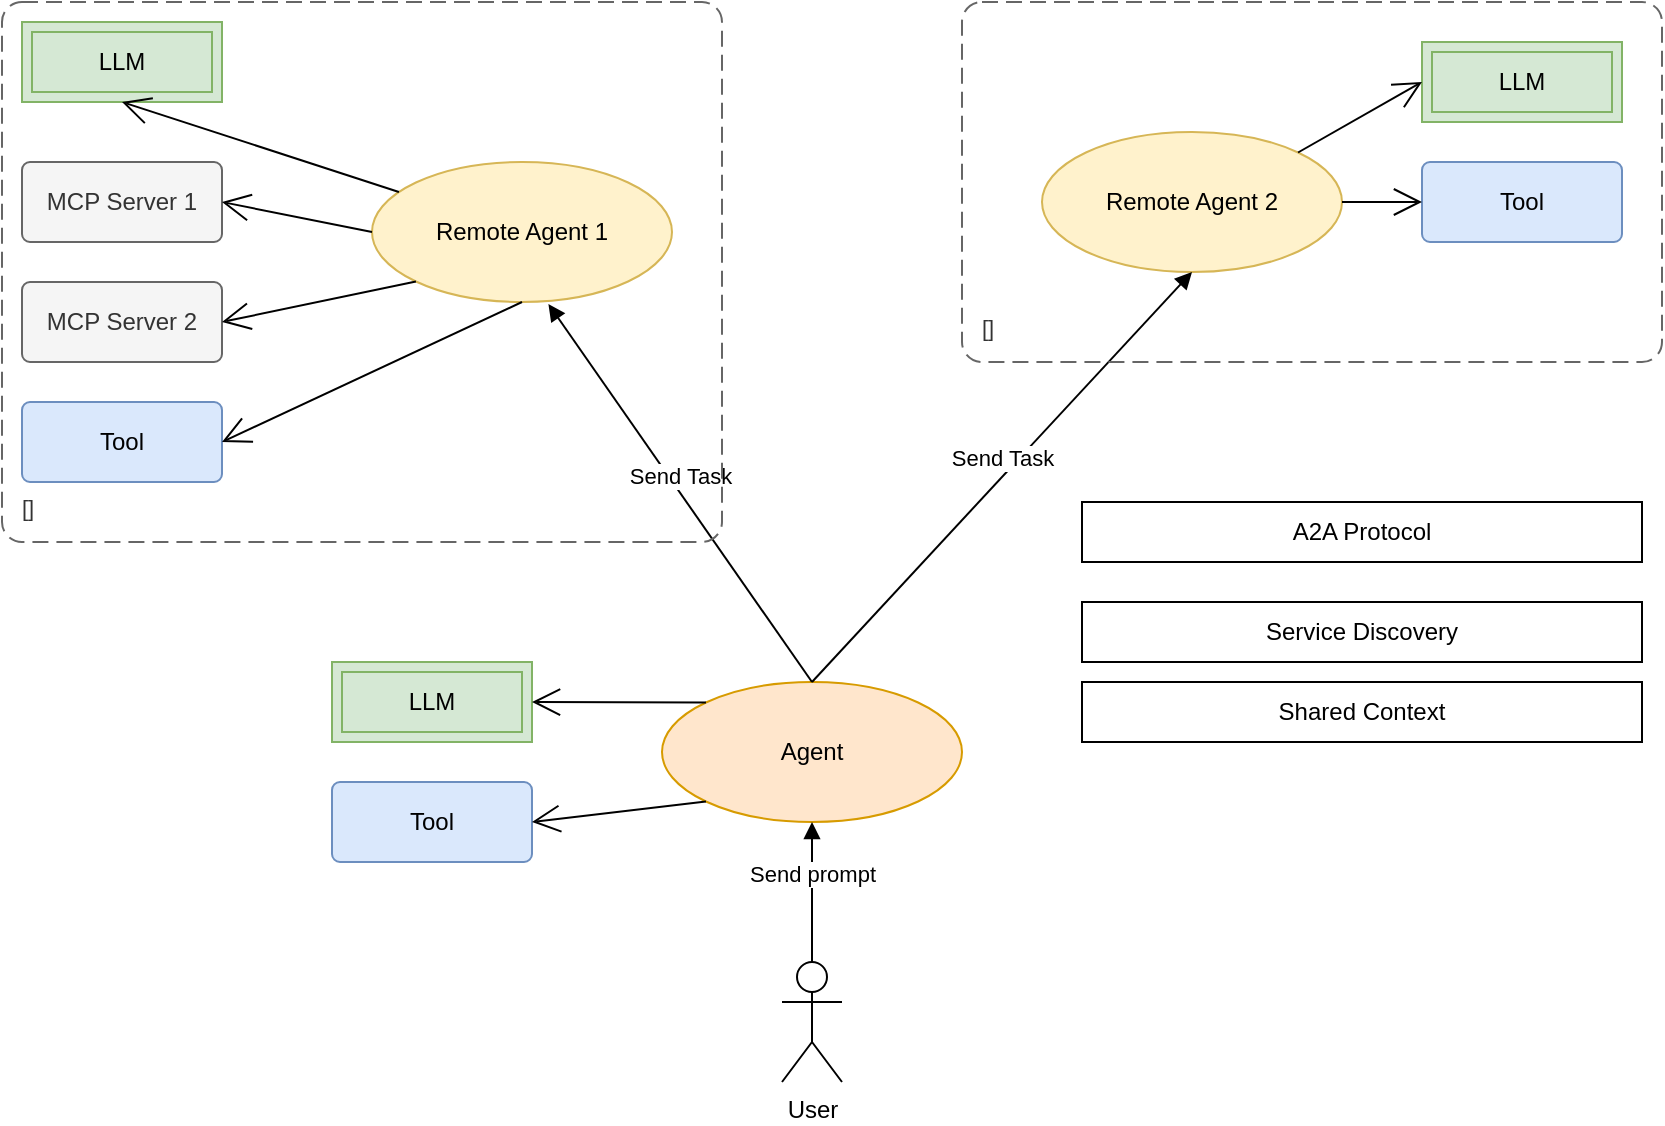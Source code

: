 <mxfile version="27.0.9">
  <diagram name="Page-1" id="sVtQ9aYLhCr3-7WeCLlW">
    <mxGraphModel dx="1554" dy="962" grid="1" gridSize="10" guides="1" tooltips="1" connect="1" arrows="1" fold="1" page="1" pageScale="1" pageWidth="850" pageHeight="1100" math="0" shadow="0">
      <root>
        <mxCell id="0" />
        <mxCell id="1" parent="0" />
        <mxCell id="KZR-plw28QENQzMyMbjq-1" value="Remote Agent 1" style="ellipse;whiteSpace=wrap;html=1;align=center;fillColor=#fff2cc;strokeColor=#d6b656;" vertex="1" parent="1">
          <mxGeometry x="195" y="120" width="150" height="70" as="geometry" />
        </mxCell>
        <mxCell id="KZR-plw28QENQzMyMbjq-3" value="LLM" style="shape=ext;margin=3;double=1;whiteSpace=wrap;html=1;align=center;fillColor=#d5e8d4;strokeColor=#82b366;" vertex="1" parent="1">
          <mxGeometry x="20" y="50" width="100" height="40" as="geometry" />
        </mxCell>
        <mxCell id="KZR-plw28QENQzMyMbjq-4" value="LLM" style="shape=ext;margin=3;double=1;whiteSpace=wrap;html=1;align=center;fillColor=#d5e8d4;strokeColor=#82b366;" vertex="1" parent="1">
          <mxGeometry x="720" y="60" width="100" height="40" as="geometry" />
        </mxCell>
        <mxCell id="KZR-plw28QENQzMyMbjq-5" value="MCP Server 2" style="rounded=1;arcSize=10;whiteSpace=wrap;html=1;align=center;fillColor=#f5f5f5;fontColor=#333333;strokeColor=#666666;" vertex="1" parent="1">
          <mxGeometry x="20" y="180" width="100" height="40" as="geometry" />
        </mxCell>
        <mxCell id="KZR-plw28QENQzMyMbjq-6" value="Tool" style="rounded=1;arcSize=10;whiteSpace=wrap;html=1;align=center;fillColor=#dae8fc;strokeColor=#6c8ebf;" vertex="1" parent="1">
          <mxGeometry x="20" y="240" width="100" height="40" as="geometry" />
        </mxCell>
        <mxCell id="KZR-plw28QENQzMyMbjq-7" value="MCP Server 1" style="rounded=1;arcSize=10;whiteSpace=wrap;html=1;align=center;fillColor=#f5f5f5;fontColor=#333333;strokeColor=#666666;" vertex="1" parent="1">
          <mxGeometry x="20" y="120" width="100" height="40" as="geometry" />
        </mxCell>
        <mxCell id="KZR-plw28QENQzMyMbjq-8" value="Tool" style="rounded=1;arcSize=10;whiteSpace=wrap;html=1;align=center;fillColor=#dae8fc;strokeColor=#6c8ebf;" vertex="1" parent="1">
          <mxGeometry x="720" y="120" width="100" height="40" as="geometry" />
        </mxCell>
        <mxCell id="KZR-plw28QENQzMyMbjq-9" value="Remote Agent 2" style="ellipse;whiteSpace=wrap;html=1;align=center;fillColor=#fff2cc;strokeColor=#d6b656;" vertex="1" parent="1">
          <mxGeometry x="530" y="105" width="150" height="70" as="geometry" />
        </mxCell>
        <mxCell id="KZR-plw28QENQzMyMbjq-10" value="Agent" style="ellipse;whiteSpace=wrap;html=1;align=center;fillColor=#ffe6cc;strokeColor=#d79b00;" vertex="1" parent="1">
          <mxGeometry x="340" y="380" width="150" height="70" as="geometry" />
        </mxCell>
        <mxCell id="KZR-plw28QENQzMyMbjq-11" value="LLM" style="shape=ext;margin=3;double=1;whiteSpace=wrap;html=1;align=center;fillColor=#d5e8d4;strokeColor=#82b366;" vertex="1" parent="1">
          <mxGeometry x="175" y="370" width="100" height="40" as="geometry" />
        </mxCell>
        <mxCell id="KZR-plw28QENQzMyMbjq-12" value="Tool" style="rounded=1;arcSize=10;whiteSpace=wrap;html=1;align=center;fillColor=#dae8fc;strokeColor=#6c8ebf;" vertex="1" parent="1">
          <mxGeometry x="175" y="430" width="100" height="40" as="geometry" />
        </mxCell>
        <mxCell id="KZR-plw28QENQzMyMbjq-14" value="User" style="shape=umlActor;verticalLabelPosition=bottom;verticalAlign=top;html=1;" vertex="1" parent="1">
          <mxGeometry x="400" y="520" width="30" height="60" as="geometry" />
        </mxCell>
        <mxCell id="KZR-plw28QENQzMyMbjq-15" value="Send prompt" style="html=1;verticalAlign=bottom;endArrow=block;curved=0;rounded=0;entryX=0.5;entryY=1;entryDx=0;entryDy=0;exitX=0.5;exitY=0;exitDx=0;exitDy=0;exitPerimeter=0;" edge="1" parent="1" source="KZR-plw28QENQzMyMbjq-14" target="KZR-plw28QENQzMyMbjq-10">
          <mxGeometry width="80" relative="1" as="geometry">
            <mxPoint x="355" y="580" as="sourcePoint" />
            <mxPoint x="435" y="580" as="targetPoint" />
          </mxGeometry>
        </mxCell>
        <mxCell id="KZR-plw28QENQzMyMbjq-17" value="" style="endArrow=open;endFill=1;endSize=12;html=1;rounded=0;entryX=0.5;entryY=1;entryDx=0;entryDy=0;" edge="1" parent="1" source="KZR-plw28QENQzMyMbjq-1" target="KZR-plw28QENQzMyMbjq-3">
          <mxGeometry width="160" relative="1" as="geometry">
            <mxPoint x="300" y="320" as="sourcePoint" />
            <mxPoint x="460" y="320" as="targetPoint" />
          </mxGeometry>
        </mxCell>
        <mxCell id="KZR-plw28QENQzMyMbjq-18" value="" style="endArrow=open;endFill=1;endSize=12;html=1;rounded=0;entryX=1;entryY=0.5;entryDx=0;entryDy=0;exitX=0;exitY=0.5;exitDx=0;exitDy=0;" edge="1" parent="1" source="KZR-plw28QENQzMyMbjq-1" target="KZR-plw28QENQzMyMbjq-7">
          <mxGeometry width="160" relative="1" as="geometry">
            <mxPoint x="482" y="363" as="sourcePoint" />
            <mxPoint x="340" y="310" as="targetPoint" />
          </mxGeometry>
        </mxCell>
        <mxCell id="KZR-plw28QENQzMyMbjq-19" value="" style="endArrow=open;endFill=1;endSize=12;html=1;rounded=0;entryX=1;entryY=0.5;entryDx=0;entryDy=0;exitX=0;exitY=1;exitDx=0;exitDy=0;" edge="1" parent="1" source="KZR-plw28QENQzMyMbjq-1" target="KZR-plw28QENQzMyMbjq-5">
          <mxGeometry width="160" relative="1" as="geometry">
            <mxPoint x="592" y="343" as="sourcePoint" />
            <mxPoint x="450" y="290" as="targetPoint" />
          </mxGeometry>
        </mxCell>
        <mxCell id="KZR-plw28QENQzMyMbjq-20" value="" style="endArrow=open;endFill=1;endSize=12;html=1;rounded=0;entryX=1;entryY=0.5;entryDx=0;entryDy=0;exitX=0.5;exitY=1;exitDx=0;exitDy=0;" edge="1" parent="1" source="KZR-plw28QENQzMyMbjq-1" target="KZR-plw28QENQzMyMbjq-6">
          <mxGeometry width="160" relative="1" as="geometry">
            <mxPoint x="612" y="313" as="sourcePoint" />
            <mxPoint x="470" y="260" as="targetPoint" />
          </mxGeometry>
        </mxCell>
        <mxCell id="KZR-plw28QENQzMyMbjq-21" value="" style="endArrow=open;endFill=1;endSize=12;html=1;rounded=0;entryX=1;entryY=0.5;entryDx=0;entryDy=0;exitX=0;exitY=0;exitDx=0;exitDy=0;" edge="1" parent="1" source="KZR-plw28QENQzMyMbjq-10" target="KZR-plw28QENQzMyMbjq-11">
          <mxGeometry width="160" relative="1" as="geometry">
            <mxPoint x="662" y="423" as="sourcePoint" />
            <mxPoint x="520" y="370" as="targetPoint" />
          </mxGeometry>
        </mxCell>
        <mxCell id="KZR-plw28QENQzMyMbjq-22" value="" style="endArrow=open;endFill=1;endSize=12;html=1;rounded=0;entryX=1;entryY=0.5;entryDx=0;entryDy=0;exitX=0;exitY=1;exitDx=0;exitDy=0;" edge="1" parent="1" source="KZR-plw28QENQzMyMbjq-10" target="KZR-plw28QENQzMyMbjq-12">
          <mxGeometry width="160" relative="1" as="geometry">
            <mxPoint x="422" y="613" as="sourcePoint" />
            <mxPoint x="280" y="560" as="targetPoint" />
          </mxGeometry>
        </mxCell>
        <mxCell id="KZR-plw28QENQzMyMbjq-23" value="" style="endArrow=open;endFill=1;endSize=12;html=1;rounded=0;entryX=0;entryY=0.5;entryDx=0;entryDy=0;exitX=1;exitY=0;exitDx=0;exitDy=0;" edge="1" parent="1" source="KZR-plw28QENQzMyMbjq-9" target="KZR-plw28QENQzMyMbjq-4">
          <mxGeometry width="160" relative="1" as="geometry">
            <mxPoint x="300" y="320" as="sourcePoint" />
            <mxPoint x="460" y="320" as="targetPoint" />
          </mxGeometry>
        </mxCell>
        <mxCell id="KZR-plw28QENQzMyMbjq-24" value="" style="endArrow=open;endFill=1;endSize=12;html=1;rounded=0;entryX=0;entryY=0.5;entryDx=0;entryDy=0;exitX=1;exitY=0.5;exitDx=0;exitDy=0;" edge="1" parent="1" source="KZR-plw28QENQzMyMbjq-9" target="KZR-plw28QENQzMyMbjq-8">
          <mxGeometry width="160" relative="1" as="geometry">
            <mxPoint x="872" y="493" as="sourcePoint" />
            <mxPoint x="730" y="440" as="targetPoint" />
          </mxGeometry>
        </mxCell>
        <mxCell id="KZR-plw28QENQzMyMbjq-25" value="Send Task" style="html=1;verticalAlign=bottom;endArrow=block;curved=0;rounded=0;entryX=0.588;entryY=1.014;entryDx=0;entryDy=0;entryPerimeter=0;exitX=0.5;exitY=0;exitDx=0;exitDy=0;" edge="1" parent="1" source="KZR-plw28QENQzMyMbjq-10" target="KZR-plw28QENQzMyMbjq-1">
          <mxGeometry width="80" relative="1" as="geometry">
            <mxPoint x="340" y="320" as="sourcePoint" />
            <mxPoint x="420" y="320" as="targetPoint" />
          </mxGeometry>
        </mxCell>
        <mxCell id="KZR-plw28QENQzMyMbjq-26" value="Send Task" style="html=1;verticalAlign=bottom;endArrow=block;curved=0;rounded=0;entryX=0.5;entryY=1;entryDx=0;entryDy=0;exitX=0.5;exitY=0;exitDx=0;exitDy=0;" edge="1" parent="1" source="KZR-plw28QENQzMyMbjq-10" target="KZR-plw28QENQzMyMbjq-9">
          <mxGeometry width="80" relative="1" as="geometry">
            <mxPoint x="742" y="539" as="sourcePoint" />
            <mxPoint x="590" y="330" as="targetPoint" />
          </mxGeometry>
        </mxCell>
        <object placeholders="1" c4Name="" c4Type="ContainerScopeBoundary" c4Application="" label="&lt;font style=&quot;font-size: 16px&quot;&gt;&lt;b&gt;&lt;div style=&quot;text-align: left&quot;&gt;%c4Name%&lt;/div&gt;&lt;/b&gt;&lt;/font&gt;&lt;div style=&quot;text-align: left&quot;&gt;[%c4Application%]&lt;/div&gt;" id="KZR-plw28QENQzMyMbjq-28">
          <mxCell style="rounded=1;fontSize=11;whiteSpace=wrap;html=1;dashed=1;arcSize=20;fillColor=none;strokeColor=#666666;fontColor=#333333;labelBackgroundColor=none;align=left;verticalAlign=bottom;labelBorderColor=none;spacingTop=0;spacing=10;dashPattern=8 4;metaEdit=1;rotatable=0;perimeter=rectanglePerimeter;noLabel=0;labelPadding=0;allowArrows=0;connectable=0;expand=0;recursiveResize=0;editable=1;pointerEvents=0;absoluteArcSize=1;points=[[0.25,0,0],[0.5,0,0],[0.75,0,0],[1,0.25,0],[1,0.5,0],[1,0.75,0],[0.75,1,0],[0.5,1,0],[0.25,1,0],[0,0.75,0],[0,0.5,0],[0,0.25,0]];" vertex="1" parent="1">
            <mxGeometry x="490" y="40" width="350" height="180" as="geometry" />
          </mxCell>
        </object>
        <object placeholders="1" c4Name="" c4Type="ContainerScopeBoundary" c4Application="" label="&lt;font style=&quot;font-size: 16px&quot;&gt;&lt;b&gt;&lt;div style=&quot;text-align: left&quot;&gt;%c4Name%&lt;/div&gt;&lt;/b&gt;&lt;/font&gt;&lt;div style=&quot;text-align: left&quot;&gt;[%c4Application%]&lt;/div&gt;" id="KZR-plw28QENQzMyMbjq-29">
          <mxCell style="rounded=1;fontSize=11;whiteSpace=wrap;html=1;dashed=1;arcSize=20;fillColor=none;strokeColor=#666666;fontColor=#333333;labelBackgroundColor=none;align=left;verticalAlign=bottom;labelBorderColor=none;spacingTop=0;spacing=10;dashPattern=8 4;metaEdit=1;rotatable=0;perimeter=rectanglePerimeter;noLabel=0;labelPadding=0;allowArrows=0;connectable=0;expand=0;recursiveResize=0;editable=1;pointerEvents=0;absoluteArcSize=1;points=[[0.25,0,0],[0.5,0,0],[0.75,0,0],[1,0.25,0],[1,0.5,0],[1,0.75,0],[0.75,1,0],[0.5,1,0],[0.25,1,0],[0,0.75,0],[0,0.5,0],[0,0.25,0]];" vertex="1" parent="1">
            <mxGeometry x="10" y="40" width="360" height="270" as="geometry" />
          </mxCell>
        </object>
        <mxCell id="KZR-plw28QENQzMyMbjq-30" value="Service Discovery" style="whiteSpace=wrap;html=1;align=center;" vertex="1" parent="1">
          <mxGeometry x="550" y="340" width="280" height="30" as="geometry" />
        </mxCell>
        <mxCell id="KZR-plw28QENQzMyMbjq-31" value="Shared Context" style="whiteSpace=wrap;html=1;align=center;" vertex="1" parent="1">
          <mxGeometry x="550" y="380" width="280" height="30" as="geometry" />
        </mxCell>
        <mxCell id="KZR-plw28QENQzMyMbjq-32" value="A2A Protocol" style="whiteSpace=wrap;html=1;align=center;" vertex="1" parent="1">
          <mxGeometry x="550" y="290" width="280" height="30" as="geometry" />
        </mxCell>
      </root>
    </mxGraphModel>
  </diagram>
</mxfile>
